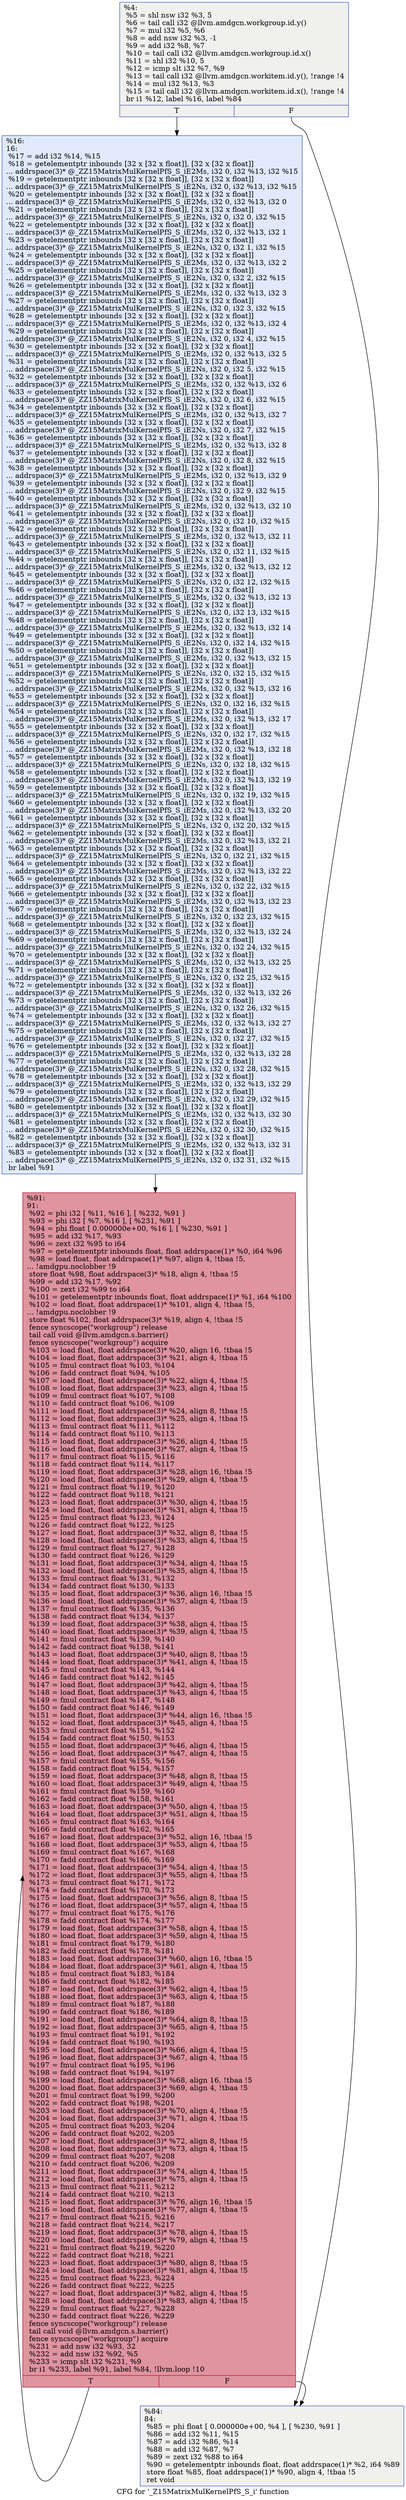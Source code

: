 digraph "CFG for '_Z15MatrixMulKernelPfS_S_i' function" {
	label="CFG for '_Z15MatrixMulKernelPfS_S_i' function";

	Node0x52f1f90 [shape=record,color="#3d50c3ff", style=filled, fillcolor="#dedcdb70",label="{%4:\l  %5 = shl nsw i32 %3, 5\l  %6 = tail call i32 @llvm.amdgcn.workgroup.id.y()\l  %7 = mul i32 %5, %6\l  %8 = add nsw i32 %3, -1\l  %9 = add i32 %8, %7\l  %10 = tail call i32 @llvm.amdgcn.workgroup.id.x()\l  %11 = shl i32 %10, 5\l  %12 = icmp slt i32 %7, %9\l  %13 = tail call i32 @llvm.amdgcn.workitem.id.y(), !range !4\l  %14 = mul i32 %13, %3\l  %15 = tail call i32 @llvm.amdgcn.workitem.id.x(), !range !4\l  br i1 %12, label %16, label %84\l|{<s0>T|<s1>F}}"];
	Node0x52f1f90:s0 -> Node0x52f4400;
	Node0x52f1f90:s1 -> Node0x52f4490;
	Node0x52f4400 [shape=record,color="#3d50c3ff", style=filled, fillcolor="#b9d0f970",label="{%16:\l16:                                               \l  %17 = add i32 %14, %15\l  %18 = getelementptr inbounds [32 x [32 x float]], [32 x [32 x float]]\l... addrspace(3)* @_ZZ15MatrixMulKernelPfS_S_iE2Ms, i32 0, i32 %13, i32 %15\l  %19 = getelementptr inbounds [32 x [32 x float]], [32 x [32 x float]]\l... addrspace(3)* @_ZZ15MatrixMulKernelPfS_S_iE2Ns, i32 0, i32 %13, i32 %15\l  %20 = getelementptr inbounds [32 x [32 x float]], [32 x [32 x float]]\l... addrspace(3)* @_ZZ15MatrixMulKernelPfS_S_iE2Ms, i32 0, i32 %13, i32 0\l  %21 = getelementptr inbounds [32 x [32 x float]], [32 x [32 x float]]\l... addrspace(3)* @_ZZ15MatrixMulKernelPfS_S_iE2Ns, i32 0, i32 0, i32 %15\l  %22 = getelementptr inbounds [32 x [32 x float]], [32 x [32 x float]]\l... addrspace(3)* @_ZZ15MatrixMulKernelPfS_S_iE2Ms, i32 0, i32 %13, i32 1\l  %23 = getelementptr inbounds [32 x [32 x float]], [32 x [32 x float]]\l... addrspace(3)* @_ZZ15MatrixMulKernelPfS_S_iE2Ns, i32 0, i32 1, i32 %15\l  %24 = getelementptr inbounds [32 x [32 x float]], [32 x [32 x float]]\l... addrspace(3)* @_ZZ15MatrixMulKernelPfS_S_iE2Ms, i32 0, i32 %13, i32 2\l  %25 = getelementptr inbounds [32 x [32 x float]], [32 x [32 x float]]\l... addrspace(3)* @_ZZ15MatrixMulKernelPfS_S_iE2Ns, i32 0, i32 2, i32 %15\l  %26 = getelementptr inbounds [32 x [32 x float]], [32 x [32 x float]]\l... addrspace(3)* @_ZZ15MatrixMulKernelPfS_S_iE2Ms, i32 0, i32 %13, i32 3\l  %27 = getelementptr inbounds [32 x [32 x float]], [32 x [32 x float]]\l... addrspace(3)* @_ZZ15MatrixMulKernelPfS_S_iE2Ns, i32 0, i32 3, i32 %15\l  %28 = getelementptr inbounds [32 x [32 x float]], [32 x [32 x float]]\l... addrspace(3)* @_ZZ15MatrixMulKernelPfS_S_iE2Ms, i32 0, i32 %13, i32 4\l  %29 = getelementptr inbounds [32 x [32 x float]], [32 x [32 x float]]\l... addrspace(3)* @_ZZ15MatrixMulKernelPfS_S_iE2Ns, i32 0, i32 4, i32 %15\l  %30 = getelementptr inbounds [32 x [32 x float]], [32 x [32 x float]]\l... addrspace(3)* @_ZZ15MatrixMulKernelPfS_S_iE2Ms, i32 0, i32 %13, i32 5\l  %31 = getelementptr inbounds [32 x [32 x float]], [32 x [32 x float]]\l... addrspace(3)* @_ZZ15MatrixMulKernelPfS_S_iE2Ns, i32 0, i32 5, i32 %15\l  %32 = getelementptr inbounds [32 x [32 x float]], [32 x [32 x float]]\l... addrspace(3)* @_ZZ15MatrixMulKernelPfS_S_iE2Ms, i32 0, i32 %13, i32 6\l  %33 = getelementptr inbounds [32 x [32 x float]], [32 x [32 x float]]\l... addrspace(3)* @_ZZ15MatrixMulKernelPfS_S_iE2Ns, i32 0, i32 6, i32 %15\l  %34 = getelementptr inbounds [32 x [32 x float]], [32 x [32 x float]]\l... addrspace(3)* @_ZZ15MatrixMulKernelPfS_S_iE2Ms, i32 0, i32 %13, i32 7\l  %35 = getelementptr inbounds [32 x [32 x float]], [32 x [32 x float]]\l... addrspace(3)* @_ZZ15MatrixMulKernelPfS_S_iE2Ns, i32 0, i32 7, i32 %15\l  %36 = getelementptr inbounds [32 x [32 x float]], [32 x [32 x float]]\l... addrspace(3)* @_ZZ15MatrixMulKernelPfS_S_iE2Ms, i32 0, i32 %13, i32 8\l  %37 = getelementptr inbounds [32 x [32 x float]], [32 x [32 x float]]\l... addrspace(3)* @_ZZ15MatrixMulKernelPfS_S_iE2Ns, i32 0, i32 8, i32 %15\l  %38 = getelementptr inbounds [32 x [32 x float]], [32 x [32 x float]]\l... addrspace(3)* @_ZZ15MatrixMulKernelPfS_S_iE2Ms, i32 0, i32 %13, i32 9\l  %39 = getelementptr inbounds [32 x [32 x float]], [32 x [32 x float]]\l... addrspace(3)* @_ZZ15MatrixMulKernelPfS_S_iE2Ns, i32 0, i32 9, i32 %15\l  %40 = getelementptr inbounds [32 x [32 x float]], [32 x [32 x float]]\l... addrspace(3)* @_ZZ15MatrixMulKernelPfS_S_iE2Ms, i32 0, i32 %13, i32 10\l  %41 = getelementptr inbounds [32 x [32 x float]], [32 x [32 x float]]\l... addrspace(3)* @_ZZ15MatrixMulKernelPfS_S_iE2Ns, i32 0, i32 10, i32 %15\l  %42 = getelementptr inbounds [32 x [32 x float]], [32 x [32 x float]]\l... addrspace(3)* @_ZZ15MatrixMulKernelPfS_S_iE2Ms, i32 0, i32 %13, i32 11\l  %43 = getelementptr inbounds [32 x [32 x float]], [32 x [32 x float]]\l... addrspace(3)* @_ZZ15MatrixMulKernelPfS_S_iE2Ns, i32 0, i32 11, i32 %15\l  %44 = getelementptr inbounds [32 x [32 x float]], [32 x [32 x float]]\l... addrspace(3)* @_ZZ15MatrixMulKernelPfS_S_iE2Ms, i32 0, i32 %13, i32 12\l  %45 = getelementptr inbounds [32 x [32 x float]], [32 x [32 x float]]\l... addrspace(3)* @_ZZ15MatrixMulKernelPfS_S_iE2Ns, i32 0, i32 12, i32 %15\l  %46 = getelementptr inbounds [32 x [32 x float]], [32 x [32 x float]]\l... addrspace(3)* @_ZZ15MatrixMulKernelPfS_S_iE2Ms, i32 0, i32 %13, i32 13\l  %47 = getelementptr inbounds [32 x [32 x float]], [32 x [32 x float]]\l... addrspace(3)* @_ZZ15MatrixMulKernelPfS_S_iE2Ns, i32 0, i32 13, i32 %15\l  %48 = getelementptr inbounds [32 x [32 x float]], [32 x [32 x float]]\l... addrspace(3)* @_ZZ15MatrixMulKernelPfS_S_iE2Ms, i32 0, i32 %13, i32 14\l  %49 = getelementptr inbounds [32 x [32 x float]], [32 x [32 x float]]\l... addrspace(3)* @_ZZ15MatrixMulKernelPfS_S_iE2Ns, i32 0, i32 14, i32 %15\l  %50 = getelementptr inbounds [32 x [32 x float]], [32 x [32 x float]]\l... addrspace(3)* @_ZZ15MatrixMulKernelPfS_S_iE2Ms, i32 0, i32 %13, i32 15\l  %51 = getelementptr inbounds [32 x [32 x float]], [32 x [32 x float]]\l... addrspace(3)* @_ZZ15MatrixMulKernelPfS_S_iE2Ns, i32 0, i32 15, i32 %15\l  %52 = getelementptr inbounds [32 x [32 x float]], [32 x [32 x float]]\l... addrspace(3)* @_ZZ15MatrixMulKernelPfS_S_iE2Ms, i32 0, i32 %13, i32 16\l  %53 = getelementptr inbounds [32 x [32 x float]], [32 x [32 x float]]\l... addrspace(3)* @_ZZ15MatrixMulKernelPfS_S_iE2Ns, i32 0, i32 16, i32 %15\l  %54 = getelementptr inbounds [32 x [32 x float]], [32 x [32 x float]]\l... addrspace(3)* @_ZZ15MatrixMulKernelPfS_S_iE2Ms, i32 0, i32 %13, i32 17\l  %55 = getelementptr inbounds [32 x [32 x float]], [32 x [32 x float]]\l... addrspace(3)* @_ZZ15MatrixMulKernelPfS_S_iE2Ns, i32 0, i32 17, i32 %15\l  %56 = getelementptr inbounds [32 x [32 x float]], [32 x [32 x float]]\l... addrspace(3)* @_ZZ15MatrixMulKernelPfS_S_iE2Ms, i32 0, i32 %13, i32 18\l  %57 = getelementptr inbounds [32 x [32 x float]], [32 x [32 x float]]\l... addrspace(3)* @_ZZ15MatrixMulKernelPfS_S_iE2Ns, i32 0, i32 18, i32 %15\l  %58 = getelementptr inbounds [32 x [32 x float]], [32 x [32 x float]]\l... addrspace(3)* @_ZZ15MatrixMulKernelPfS_S_iE2Ms, i32 0, i32 %13, i32 19\l  %59 = getelementptr inbounds [32 x [32 x float]], [32 x [32 x float]]\l... addrspace(3)* @_ZZ15MatrixMulKernelPfS_S_iE2Ns, i32 0, i32 19, i32 %15\l  %60 = getelementptr inbounds [32 x [32 x float]], [32 x [32 x float]]\l... addrspace(3)* @_ZZ15MatrixMulKernelPfS_S_iE2Ms, i32 0, i32 %13, i32 20\l  %61 = getelementptr inbounds [32 x [32 x float]], [32 x [32 x float]]\l... addrspace(3)* @_ZZ15MatrixMulKernelPfS_S_iE2Ns, i32 0, i32 20, i32 %15\l  %62 = getelementptr inbounds [32 x [32 x float]], [32 x [32 x float]]\l... addrspace(3)* @_ZZ15MatrixMulKernelPfS_S_iE2Ms, i32 0, i32 %13, i32 21\l  %63 = getelementptr inbounds [32 x [32 x float]], [32 x [32 x float]]\l... addrspace(3)* @_ZZ15MatrixMulKernelPfS_S_iE2Ns, i32 0, i32 21, i32 %15\l  %64 = getelementptr inbounds [32 x [32 x float]], [32 x [32 x float]]\l... addrspace(3)* @_ZZ15MatrixMulKernelPfS_S_iE2Ms, i32 0, i32 %13, i32 22\l  %65 = getelementptr inbounds [32 x [32 x float]], [32 x [32 x float]]\l... addrspace(3)* @_ZZ15MatrixMulKernelPfS_S_iE2Ns, i32 0, i32 22, i32 %15\l  %66 = getelementptr inbounds [32 x [32 x float]], [32 x [32 x float]]\l... addrspace(3)* @_ZZ15MatrixMulKernelPfS_S_iE2Ms, i32 0, i32 %13, i32 23\l  %67 = getelementptr inbounds [32 x [32 x float]], [32 x [32 x float]]\l... addrspace(3)* @_ZZ15MatrixMulKernelPfS_S_iE2Ns, i32 0, i32 23, i32 %15\l  %68 = getelementptr inbounds [32 x [32 x float]], [32 x [32 x float]]\l... addrspace(3)* @_ZZ15MatrixMulKernelPfS_S_iE2Ms, i32 0, i32 %13, i32 24\l  %69 = getelementptr inbounds [32 x [32 x float]], [32 x [32 x float]]\l... addrspace(3)* @_ZZ15MatrixMulKernelPfS_S_iE2Ns, i32 0, i32 24, i32 %15\l  %70 = getelementptr inbounds [32 x [32 x float]], [32 x [32 x float]]\l... addrspace(3)* @_ZZ15MatrixMulKernelPfS_S_iE2Ms, i32 0, i32 %13, i32 25\l  %71 = getelementptr inbounds [32 x [32 x float]], [32 x [32 x float]]\l... addrspace(3)* @_ZZ15MatrixMulKernelPfS_S_iE2Ns, i32 0, i32 25, i32 %15\l  %72 = getelementptr inbounds [32 x [32 x float]], [32 x [32 x float]]\l... addrspace(3)* @_ZZ15MatrixMulKernelPfS_S_iE2Ms, i32 0, i32 %13, i32 26\l  %73 = getelementptr inbounds [32 x [32 x float]], [32 x [32 x float]]\l... addrspace(3)* @_ZZ15MatrixMulKernelPfS_S_iE2Ns, i32 0, i32 26, i32 %15\l  %74 = getelementptr inbounds [32 x [32 x float]], [32 x [32 x float]]\l... addrspace(3)* @_ZZ15MatrixMulKernelPfS_S_iE2Ms, i32 0, i32 %13, i32 27\l  %75 = getelementptr inbounds [32 x [32 x float]], [32 x [32 x float]]\l... addrspace(3)* @_ZZ15MatrixMulKernelPfS_S_iE2Ns, i32 0, i32 27, i32 %15\l  %76 = getelementptr inbounds [32 x [32 x float]], [32 x [32 x float]]\l... addrspace(3)* @_ZZ15MatrixMulKernelPfS_S_iE2Ms, i32 0, i32 %13, i32 28\l  %77 = getelementptr inbounds [32 x [32 x float]], [32 x [32 x float]]\l... addrspace(3)* @_ZZ15MatrixMulKernelPfS_S_iE2Ns, i32 0, i32 28, i32 %15\l  %78 = getelementptr inbounds [32 x [32 x float]], [32 x [32 x float]]\l... addrspace(3)* @_ZZ15MatrixMulKernelPfS_S_iE2Ms, i32 0, i32 %13, i32 29\l  %79 = getelementptr inbounds [32 x [32 x float]], [32 x [32 x float]]\l... addrspace(3)* @_ZZ15MatrixMulKernelPfS_S_iE2Ns, i32 0, i32 29, i32 %15\l  %80 = getelementptr inbounds [32 x [32 x float]], [32 x [32 x float]]\l... addrspace(3)* @_ZZ15MatrixMulKernelPfS_S_iE2Ms, i32 0, i32 %13, i32 30\l  %81 = getelementptr inbounds [32 x [32 x float]], [32 x [32 x float]]\l... addrspace(3)* @_ZZ15MatrixMulKernelPfS_S_iE2Ns, i32 0, i32 30, i32 %15\l  %82 = getelementptr inbounds [32 x [32 x float]], [32 x [32 x float]]\l... addrspace(3)* @_ZZ15MatrixMulKernelPfS_S_iE2Ms, i32 0, i32 %13, i32 31\l  %83 = getelementptr inbounds [32 x [32 x float]], [32 x [32 x float]]\l... addrspace(3)* @_ZZ15MatrixMulKernelPfS_S_iE2Ns, i32 0, i32 31, i32 %15\l  br label %91\l}"];
	Node0x52f4400 -> Node0x52f46e0;
	Node0x52f4490 [shape=record,color="#3d50c3ff", style=filled, fillcolor="#dedcdb70",label="{%84:\l84:                                               \l  %85 = phi float [ 0.000000e+00, %4 ], [ %230, %91 ]\l  %86 = add i32 %11, %15\l  %87 = add i32 %86, %14\l  %88 = add i32 %87, %7\l  %89 = zext i32 %88 to i64\l  %90 = getelementptr inbounds float, float addrspace(1)* %2, i64 %89\l  store float %85, float addrspace(1)* %90, align 4, !tbaa !5\l  ret void\l}"];
	Node0x52f46e0 [shape=record,color="#b70d28ff", style=filled, fillcolor="#b70d2870",label="{%91:\l91:                                               \l  %92 = phi i32 [ %11, %16 ], [ %232, %91 ]\l  %93 = phi i32 [ %7, %16 ], [ %231, %91 ]\l  %94 = phi float [ 0.000000e+00, %16 ], [ %230, %91 ]\l  %95 = add i32 %17, %93\l  %96 = zext i32 %95 to i64\l  %97 = getelementptr inbounds float, float addrspace(1)* %0, i64 %96\l  %98 = load float, float addrspace(1)* %97, align 4, !tbaa !5,\l... !amdgpu.noclobber !9\l  store float %98, float addrspace(3)* %18, align 4, !tbaa !5\l  %99 = add i32 %17, %92\l  %100 = zext i32 %99 to i64\l  %101 = getelementptr inbounds float, float addrspace(1)* %1, i64 %100\l  %102 = load float, float addrspace(1)* %101, align 4, !tbaa !5,\l... !amdgpu.noclobber !9\l  store float %102, float addrspace(3)* %19, align 4, !tbaa !5\l  fence syncscope(\"workgroup\") release\l  tail call void @llvm.amdgcn.s.barrier()\l  fence syncscope(\"workgroup\") acquire\l  %103 = load float, float addrspace(3)* %20, align 16, !tbaa !5\l  %104 = load float, float addrspace(3)* %21, align 4, !tbaa !5\l  %105 = fmul contract float %103, %104\l  %106 = fadd contract float %94, %105\l  %107 = load float, float addrspace(3)* %22, align 4, !tbaa !5\l  %108 = load float, float addrspace(3)* %23, align 4, !tbaa !5\l  %109 = fmul contract float %107, %108\l  %110 = fadd contract float %106, %109\l  %111 = load float, float addrspace(3)* %24, align 8, !tbaa !5\l  %112 = load float, float addrspace(3)* %25, align 4, !tbaa !5\l  %113 = fmul contract float %111, %112\l  %114 = fadd contract float %110, %113\l  %115 = load float, float addrspace(3)* %26, align 4, !tbaa !5\l  %116 = load float, float addrspace(3)* %27, align 4, !tbaa !5\l  %117 = fmul contract float %115, %116\l  %118 = fadd contract float %114, %117\l  %119 = load float, float addrspace(3)* %28, align 16, !tbaa !5\l  %120 = load float, float addrspace(3)* %29, align 4, !tbaa !5\l  %121 = fmul contract float %119, %120\l  %122 = fadd contract float %118, %121\l  %123 = load float, float addrspace(3)* %30, align 4, !tbaa !5\l  %124 = load float, float addrspace(3)* %31, align 4, !tbaa !5\l  %125 = fmul contract float %123, %124\l  %126 = fadd contract float %122, %125\l  %127 = load float, float addrspace(3)* %32, align 8, !tbaa !5\l  %128 = load float, float addrspace(3)* %33, align 4, !tbaa !5\l  %129 = fmul contract float %127, %128\l  %130 = fadd contract float %126, %129\l  %131 = load float, float addrspace(3)* %34, align 4, !tbaa !5\l  %132 = load float, float addrspace(3)* %35, align 4, !tbaa !5\l  %133 = fmul contract float %131, %132\l  %134 = fadd contract float %130, %133\l  %135 = load float, float addrspace(3)* %36, align 16, !tbaa !5\l  %136 = load float, float addrspace(3)* %37, align 4, !tbaa !5\l  %137 = fmul contract float %135, %136\l  %138 = fadd contract float %134, %137\l  %139 = load float, float addrspace(3)* %38, align 4, !tbaa !5\l  %140 = load float, float addrspace(3)* %39, align 4, !tbaa !5\l  %141 = fmul contract float %139, %140\l  %142 = fadd contract float %138, %141\l  %143 = load float, float addrspace(3)* %40, align 8, !tbaa !5\l  %144 = load float, float addrspace(3)* %41, align 4, !tbaa !5\l  %145 = fmul contract float %143, %144\l  %146 = fadd contract float %142, %145\l  %147 = load float, float addrspace(3)* %42, align 4, !tbaa !5\l  %148 = load float, float addrspace(3)* %43, align 4, !tbaa !5\l  %149 = fmul contract float %147, %148\l  %150 = fadd contract float %146, %149\l  %151 = load float, float addrspace(3)* %44, align 16, !tbaa !5\l  %152 = load float, float addrspace(3)* %45, align 4, !tbaa !5\l  %153 = fmul contract float %151, %152\l  %154 = fadd contract float %150, %153\l  %155 = load float, float addrspace(3)* %46, align 4, !tbaa !5\l  %156 = load float, float addrspace(3)* %47, align 4, !tbaa !5\l  %157 = fmul contract float %155, %156\l  %158 = fadd contract float %154, %157\l  %159 = load float, float addrspace(3)* %48, align 8, !tbaa !5\l  %160 = load float, float addrspace(3)* %49, align 4, !tbaa !5\l  %161 = fmul contract float %159, %160\l  %162 = fadd contract float %158, %161\l  %163 = load float, float addrspace(3)* %50, align 4, !tbaa !5\l  %164 = load float, float addrspace(3)* %51, align 4, !tbaa !5\l  %165 = fmul contract float %163, %164\l  %166 = fadd contract float %162, %165\l  %167 = load float, float addrspace(3)* %52, align 16, !tbaa !5\l  %168 = load float, float addrspace(3)* %53, align 4, !tbaa !5\l  %169 = fmul contract float %167, %168\l  %170 = fadd contract float %166, %169\l  %171 = load float, float addrspace(3)* %54, align 4, !tbaa !5\l  %172 = load float, float addrspace(3)* %55, align 4, !tbaa !5\l  %173 = fmul contract float %171, %172\l  %174 = fadd contract float %170, %173\l  %175 = load float, float addrspace(3)* %56, align 8, !tbaa !5\l  %176 = load float, float addrspace(3)* %57, align 4, !tbaa !5\l  %177 = fmul contract float %175, %176\l  %178 = fadd contract float %174, %177\l  %179 = load float, float addrspace(3)* %58, align 4, !tbaa !5\l  %180 = load float, float addrspace(3)* %59, align 4, !tbaa !5\l  %181 = fmul contract float %179, %180\l  %182 = fadd contract float %178, %181\l  %183 = load float, float addrspace(3)* %60, align 16, !tbaa !5\l  %184 = load float, float addrspace(3)* %61, align 4, !tbaa !5\l  %185 = fmul contract float %183, %184\l  %186 = fadd contract float %182, %185\l  %187 = load float, float addrspace(3)* %62, align 4, !tbaa !5\l  %188 = load float, float addrspace(3)* %63, align 4, !tbaa !5\l  %189 = fmul contract float %187, %188\l  %190 = fadd contract float %186, %189\l  %191 = load float, float addrspace(3)* %64, align 8, !tbaa !5\l  %192 = load float, float addrspace(3)* %65, align 4, !tbaa !5\l  %193 = fmul contract float %191, %192\l  %194 = fadd contract float %190, %193\l  %195 = load float, float addrspace(3)* %66, align 4, !tbaa !5\l  %196 = load float, float addrspace(3)* %67, align 4, !tbaa !5\l  %197 = fmul contract float %195, %196\l  %198 = fadd contract float %194, %197\l  %199 = load float, float addrspace(3)* %68, align 16, !tbaa !5\l  %200 = load float, float addrspace(3)* %69, align 4, !tbaa !5\l  %201 = fmul contract float %199, %200\l  %202 = fadd contract float %198, %201\l  %203 = load float, float addrspace(3)* %70, align 4, !tbaa !5\l  %204 = load float, float addrspace(3)* %71, align 4, !tbaa !5\l  %205 = fmul contract float %203, %204\l  %206 = fadd contract float %202, %205\l  %207 = load float, float addrspace(3)* %72, align 8, !tbaa !5\l  %208 = load float, float addrspace(3)* %73, align 4, !tbaa !5\l  %209 = fmul contract float %207, %208\l  %210 = fadd contract float %206, %209\l  %211 = load float, float addrspace(3)* %74, align 4, !tbaa !5\l  %212 = load float, float addrspace(3)* %75, align 4, !tbaa !5\l  %213 = fmul contract float %211, %212\l  %214 = fadd contract float %210, %213\l  %215 = load float, float addrspace(3)* %76, align 16, !tbaa !5\l  %216 = load float, float addrspace(3)* %77, align 4, !tbaa !5\l  %217 = fmul contract float %215, %216\l  %218 = fadd contract float %214, %217\l  %219 = load float, float addrspace(3)* %78, align 4, !tbaa !5\l  %220 = load float, float addrspace(3)* %79, align 4, !tbaa !5\l  %221 = fmul contract float %219, %220\l  %222 = fadd contract float %218, %221\l  %223 = load float, float addrspace(3)* %80, align 8, !tbaa !5\l  %224 = load float, float addrspace(3)* %81, align 4, !tbaa !5\l  %225 = fmul contract float %223, %224\l  %226 = fadd contract float %222, %225\l  %227 = load float, float addrspace(3)* %82, align 4, !tbaa !5\l  %228 = load float, float addrspace(3)* %83, align 4, !tbaa !5\l  %229 = fmul contract float %227, %228\l  %230 = fadd contract float %226, %229\l  fence syncscope(\"workgroup\") release\l  tail call void @llvm.amdgcn.s.barrier()\l  fence syncscope(\"workgroup\") acquire\l  %231 = add nsw i32 %93, 32\l  %232 = add nsw i32 %92, %5\l  %233 = icmp slt i32 %231, %9\l  br i1 %233, label %91, label %84, !llvm.loop !10\l|{<s0>T|<s1>F}}"];
	Node0x52f46e0:s0 -> Node0x52f46e0;
	Node0x52f46e0:s1 -> Node0x52f4490;
}
